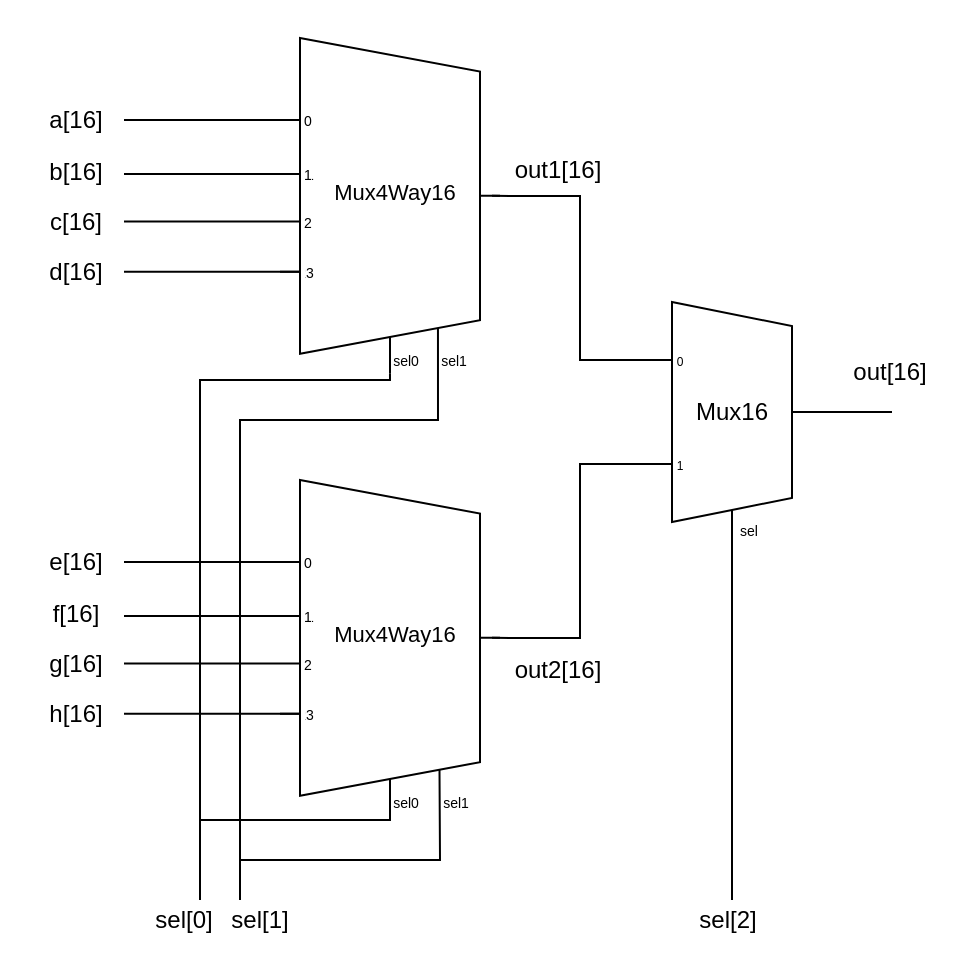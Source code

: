 <mxfile version="24.7.17">
  <diagram name="ページ1" id="kCZ1K9Wbg2DakUKIsbAN">
    <mxGraphModel dx="989" dy="610" grid="1" gridSize="10" guides="1" tooltips="1" connect="1" arrows="1" fold="1" page="1" pageScale="1" pageWidth="827" pageHeight="1169" math="0" shadow="0">
      <root>
        <mxCell id="0" />
        <mxCell id="1" parent="0" />
        <mxCell id="Q2xhgx171ck7sQDFLJzE-88" value="" style="rounded=0;whiteSpace=wrap;html=1;fillColor=none;strokeColor=none;" parent="1" vertex="1">
          <mxGeometry x="110" y="200" width="480" height="480" as="geometry" />
        </mxCell>
        <mxCell id="Q2xhgx171ck7sQDFLJzE-92" value="a[16]" style="text;html=1;align=center;verticalAlign=middle;whiteSpace=wrap;rounded=0;" parent="1" vertex="1">
          <mxGeometry x="128" y="250" width="40" height="20" as="geometry" />
        </mxCell>
        <mxCell id="Q2xhgx171ck7sQDFLJzE-94" value="out1[16]" style="text;html=1;align=center;verticalAlign=middle;whiteSpace=wrap;rounded=0;" parent="1" vertex="1">
          <mxGeometry x="364" y="270" width="50" height="30" as="geometry" />
        </mxCell>
        <mxCell id="Q2xhgx171ck7sQDFLJzE-126" value="" style="group" parent="1" vertex="1" connectable="0">
          <mxGeometry x="456" y="350" width="134" height="277" as="geometry" />
        </mxCell>
        <mxCell id="Q2xhgx171ck7sQDFLJzE-124" value="" style="endArrow=none;html=1;rounded=0;entryX=1;entryY=0.5;entryDx=0;entryDy=-5;entryPerimeter=0;" parent="Q2xhgx171ck7sQDFLJzE-126" target="Q2xhgx171ck7sQDFLJzE-127" edge="1">
          <mxGeometry width="50" height="50" relative="1" as="geometry">
            <mxPoint x="100" y="56" as="sourcePoint" />
            <mxPoint x="70.0" y="55.86" as="targetPoint" />
          </mxGeometry>
        </mxCell>
        <mxCell id="Q2xhgx171ck7sQDFLJzE-125" value="out[16]" style="text;html=1;align=center;verticalAlign=middle;whiteSpace=wrap;rounded=0;" parent="Q2xhgx171ck7sQDFLJzE-126" vertex="1">
          <mxGeometry x="74" y="21" width="50" height="30" as="geometry" />
        </mxCell>
        <mxCell id="Q2xhgx171ck7sQDFLJzE-127" value="Mux" style="shadow=0;dashed=0;align=center;html=1;strokeWidth=1;shape=mxgraph.electrical.abstract.mux2;whiteSpace=wrap;" parent="Q2xhgx171ck7sQDFLJzE-126" vertex="1">
          <mxGeometry x="-20" y="1" width="80" height="120" as="geometry" />
        </mxCell>
        <mxCell id="Q2xhgx171ck7sQDFLJzE-128" value="Mux16" style="text;html=1;align=center;verticalAlign=middle;whiteSpace=wrap;rounded=0;fillColor=default;" parent="Q2xhgx171ck7sQDFLJzE-126" vertex="1">
          <mxGeometry x="-5" y="41" width="50" height="30" as="geometry" />
        </mxCell>
        <mxCell id="Q2xhgx171ck7sQDFLJzE-129" value="sel" style="text;html=1;align=center;verticalAlign=middle;whiteSpace=wrap;rounded=0;fontSize=7;fillColor=default;" parent="Q2xhgx171ck7sQDFLJzE-126" vertex="1">
          <mxGeometry x="21" y="111" width="15" height="10" as="geometry" />
        </mxCell>
        <mxCell id="Q2xhgx171ck7sQDFLJzE-130" value="" style="endArrow=none;html=1;rounded=0;entryX=0.375;entryY=1;entryDx=10;entryDy=0;entryPerimeter=0;" parent="Q2xhgx171ck7sQDFLJzE-126" target="Q2xhgx171ck7sQDFLJzE-127" edge="1">
          <mxGeometry width="50" height="50" relative="1" as="geometry">
            <mxPoint x="20" y="300" as="sourcePoint" />
            <mxPoint x="100" y="130" as="targetPoint" />
            <Array as="points">
              <mxPoint x="20" y="130" />
            </Array>
          </mxGeometry>
        </mxCell>
        <mxCell id="rzP1MXf0zQkx-IqMkT_r-17" value="" style="group" vertex="1" connectable="0" parent="1">
          <mxGeometry x="250" y="219" width="110" height="171" as="geometry" />
        </mxCell>
        <mxCell id="Q2xhgx171ck7sQDFLJzE-110" value="" style="group" parent="rzP1MXf0zQkx-IqMkT_r-17" vertex="1" connectable="0">
          <mxGeometry width="110.0" height="171" as="geometry" />
        </mxCell>
        <mxCell id="Q2xhgx171ck7sQDFLJzE-95" value="Mux" style="shadow=0;dashed=0;align=center;html=1;strokeWidth=1;shape=mxgraph.electrical.abstract.mux2;whiteSpace=wrap;" parent="Q2xhgx171ck7sQDFLJzE-110" vertex="1">
          <mxGeometry width="110.0" height="167.872" as="geometry" />
        </mxCell>
        <mxCell id="Q2xhgx171ck7sQDFLJzE-107" value="Mux4Way16" style="text;html=1;align=center;verticalAlign=middle;whiteSpace=wrap;rounded=0;fillColor=default;fontSize=11;" parent="Q2xhgx171ck7sQDFLJzE-110" vertex="1">
          <mxGeometry x="22.825" y="55.957" width="68.75" height="41.968" as="geometry" />
        </mxCell>
        <mxCell id="Q2xhgx171ck7sQDFLJzE-109" value="sel0" style="text;html=1;align=center;verticalAlign=middle;whiteSpace=wrap;rounded=0;fontSize=7;fillColor=default;" parent="Q2xhgx171ck7sQDFLJzE-110" vertex="1">
          <mxGeometry x="56.1" y="154.32" width="14.3" height="15.68" as="geometry" />
        </mxCell>
        <mxCell id="rzP1MXf0zQkx-IqMkT_r-1" value="" style="endArrow=none;html=1;rounded=0;" edge="1" parent="Q2xhgx171ck7sQDFLJzE-110">
          <mxGeometry width="50" height="50" relative="1" as="geometry">
            <mxPoint x="-78" y="68" as="sourcePoint" />
            <mxPoint x="10" y="68" as="targetPoint" />
          </mxGeometry>
        </mxCell>
        <mxCell id="rzP1MXf0zQkx-IqMkT_r-5" value="0" style="text;html=1;align=center;verticalAlign=middle;whiteSpace=wrap;rounded=0;fontSize=7;fillColor=default;labelBackgroundColor=default;" vertex="1" parent="Q2xhgx171ck7sQDFLJzE-110">
          <mxGeometry x="14.125" y="37.537" height="8.341" as="geometry" />
        </mxCell>
        <mxCell id="rzP1MXf0zQkx-IqMkT_r-9" value="1" style="text;html=1;align=center;verticalAlign=middle;whiteSpace=wrap;rounded=0;fontSize=7;fillColor=default;labelBackgroundColor=default;" vertex="1" parent="Q2xhgx171ck7sQDFLJzE-110">
          <mxGeometry x="15.125" y="64.646" height="8.341" as="geometry" />
        </mxCell>
        <mxCell id="rzP1MXf0zQkx-IqMkT_r-13" value="2" style="text;html=1;align=center;verticalAlign=middle;whiteSpace=wrap;rounded=0;fontSize=7;fillColor=default;labelBackgroundColor=default;" vertex="1" parent="Q2xhgx171ck7sQDFLJzE-110">
          <mxGeometry x="14.125" y="88.545" height="8.341" as="geometry" />
        </mxCell>
        <mxCell id="rzP1MXf0zQkx-IqMkT_r-14" value="3" style="text;html=1;align=center;verticalAlign=middle;whiteSpace=wrap;rounded=0;fontSize=7;fillColor=default;labelBackgroundColor=default;" vertex="1" parent="Q2xhgx171ck7sQDFLJzE-110">
          <mxGeometry x="15.125" y="113.652" height="8.341" as="geometry" />
        </mxCell>
        <mxCell id="rzP1MXf0zQkx-IqMkT_r-16" value="sel1" style="text;html=1;align=center;verticalAlign=middle;whiteSpace=wrap;rounded=0;fontSize=7;fillColor=default;" vertex="1" parent="Q2xhgx171ck7sQDFLJzE-110">
          <mxGeometry x="79.705" y="154.317" width="14.3" height="14.598" as="geometry" />
        </mxCell>
        <mxCell id="rzP1MXf0zQkx-IqMkT_r-11" value="1" style="text;html=1;align=center;verticalAlign=middle;whiteSpace=wrap;rounded=0;fontSize=7;fillColor=default;labelBackgroundColor=default;" vertex="1" parent="rzP1MXf0zQkx-IqMkT_r-17">
          <mxGeometry x="14.125" y="64.646" height="8.341" as="geometry" />
        </mxCell>
        <mxCell id="rzP1MXf0zQkx-IqMkT_r-3" value="" style="endArrow=none;html=1;rounded=0;" edge="1" parent="1">
          <mxGeometry width="50" height="50" relative="1" as="geometry">
            <mxPoint x="172" y="310.756" as="sourcePoint" />
            <mxPoint x="260" y="310.756" as="targetPoint" />
          </mxGeometry>
        </mxCell>
        <mxCell id="rzP1MXf0zQkx-IqMkT_r-26" value="" style="endArrow=none;html=1;rounded=0;" edge="1" parent="1">
          <mxGeometry width="50" height="50" relative="1" as="geometry">
            <mxPoint x="172" y="259.95" as="sourcePoint" />
            <mxPoint x="260" y="259.95" as="targetPoint" />
          </mxGeometry>
        </mxCell>
        <mxCell id="rzP1MXf0zQkx-IqMkT_r-28" value="" style="endArrow=none;html=1;rounded=0;" edge="1" parent="1">
          <mxGeometry width="50" height="50" relative="1" as="geometry">
            <mxPoint x="172" y="335.9" as="sourcePoint" />
            <mxPoint x="260" y="335.9" as="targetPoint" />
          </mxGeometry>
        </mxCell>
        <mxCell id="rzP1MXf0zQkx-IqMkT_r-29" value="" style="endArrow=none;html=1;rounded=0;entryX=0;entryY=0.217;entryDx=0;entryDy=3;entryPerimeter=0;" edge="1" parent="1" target="Q2xhgx171ck7sQDFLJzE-127">
          <mxGeometry width="50" height="50" relative="1" as="geometry">
            <mxPoint x="356" y="297.93" as="sourcePoint" />
            <mxPoint x="396" y="297.93" as="targetPoint" />
            <Array as="points">
              <mxPoint x="400" y="298" />
              <mxPoint x="400" y="380" />
            </Array>
          </mxGeometry>
        </mxCell>
        <mxCell id="rzP1MXf0zQkx-IqMkT_r-31" value="b[16]" style="text;html=1;align=center;verticalAlign=middle;whiteSpace=wrap;rounded=0;" vertex="1" parent="1">
          <mxGeometry x="128" y="276" width="40" height="20" as="geometry" />
        </mxCell>
        <mxCell id="rzP1MXf0zQkx-IqMkT_r-32" value="c[16]" style="text;html=1;align=center;verticalAlign=middle;whiteSpace=wrap;rounded=0;" vertex="1" parent="1">
          <mxGeometry x="128" y="301" width="40" height="20" as="geometry" />
        </mxCell>
        <mxCell id="rzP1MXf0zQkx-IqMkT_r-33" value="d[16]" style="text;html=1;align=center;verticalAlign=middle;whiteSpace=wrap;rounded=0;" vertex="1" parent="1">
          <mxGeometry x="128" y="326" width="40" height="20" as="geometry" />
        </mxCell>
        <mxCell id="rzP1MXf0zQkx-IqMkT_r-55" value="e[16]" style="text;html=1;align=center;verticalAlign=middle;whiteSpace=wrap;rounded=0;" vertex="1" parent="1">
          <mxGeometry x="128" y="471" width="40" height="20" as="geometry" />
        </mxCell>
        <mxCell id="rzP1MXf0zQkx-IqMkT_r-56" value="" style="group" vertex="1" connectable="0" parent="1">
          <mxGeometry x="250" y="440" width="110" height="171" as="geometry" />
        </mxCell>
        <mxCell id="rzP1MXf0zQkx-IqMkT_r-57" value="" style="group" vertex="1" connectable="0" parent="rzP1MXf0zQkx-IqMkT_r-56">
          <mxGeometry width="110.0" height="171" as="geometry" />
        </mxCell>
        <mxCell id="rzP1MXf0zQkx-IqMkT_r-58" value="Mux" style="shadow=0;dashed=0;align=center;html=1;strokeWidth=1;shape=mxgraph.electrical.abstract.mux2;whiteSpace=wrap;" vertex="1" parent="rzP1MXf0zQkx-IqMkT_r-57">
          <mxGeometry width="110.0" height="167.872" as="geometry" />
        </mxCell>
        <mxCell id="rzP1MXf0zQkx-IqMkT_r-59" value="Mux4Way16" style="text;html=1;align=center;verticalAlign=middle;whiteSpace=wrap;rounded=0;fillColor=default;fontSize=11;" vertex="1" parent="rzP1MXf0zQkx-IqMkT_r-57">
          <mxGeometry x="22.825" y="55.957" width="68.75" height="41.968" as="geometry" />
        </mxCell>
        <mxCell id="rzP1MXf0zQkx-IqMkT_r-60" value="sel0" style="text;html=1;align=center;verticalAlign=middle;whiteSpace=wrap;rounded=0;fontSize=7;fillColor=default;" vertex="1" parent="rzP1MXf0zQkx-IqMkT_r-57">
          <mxGeometry x="56.1" y="154.32" width="14.3" height="15.68" as="geometry" />
        </mxCell>
        <mxCell id="rzP1MXf0zQkx-IqMkT_r-61" value="" style="endArrow=none;html=1;rounded=0;" edge="1" parent="rzP1MXf0zQkx-IqMkT_r-57">
          <mxGeometry width="50" height="50" relative="1" as="geometry">
            <mxPoint x="-78" y="68" as="sourcePoint" />
            <mxPoint x="10" y="68" as="targetPoint" />
          </mxGeometry>
        </mxCell>
        <mxCell id="rzP1MXf0zQkx-IqMkT_r-62" value="0" style="text;html=1;align=center;verticalAlign=middle;whiteSpace=wrap;rounded=0;fontSize=7;fillColor=default;labelBackgroundColor=default;" vertex="1" parent="rzP1MXf0zQkx-IqMkT_r-57">
          <mxGeometry x="14.125" y="37.537" height="8.341" as="geometry" />
        </mxCell>
        <mxCell id="rzP1MXf0zQkx-IqMkT_r-63" value="1" style="text;html=1;align=center;verticalAlign=middle;whiteSpace=wrap;rounded=0;fontSize=7;fillColor=default;labelBackgroundColor=default;" vertex="1" parent="rzP1MXf0zQkx-IqMkT_r-57">
          <mxGeometry x="15.125" y="64.646" height="8.341" as="geometry" />
        </mxCell>
        <mxCell id="rzP1MXf0zQkx-IqMkT_r-64" value="2" style="text;html=1;align=center;verticalAlign=middle;whiteSpace=wrap;rounded=0;fontSize=7;fillColor=default;labelBackgroundColor=default;" vertex="1" parent="rzP1MXf0zQkx-IqMkT_r-57">
          <mxGeometry x="14.125" y="88.545" height="8.341" as="geometry" />
        </mxCell>
        <mxCell id="rzP1MXf0zQkx-IqMkT_r-65" value="3" style="text;html=1;align=center;verticalAlign=middle;whiteSpace=wrap;rounded=0;fontSize=7;fillColor=default;labelBackgroundColor=default;" vertex="1" parent="rzP1MXf0zQkx-IqMkT_r-57">
          <mxGeometry x="15.125" y="113.652" height="8.341" as="geometry" />
        </mxCell>
        <mxCell id="rzP1MXf0zQkx-IqMkT_r-67" value="sel1" style="text;html=1;align=center;verticalAlign=middle;whiteSpace=wrap;rounded=0;fontSize=7;fillColor=default;" vertex="1" parent="rzP1MXf0zQkx-IqMkT_r-57">
          <mxGeometry x="80.705" y="154.317" width="14.3" height="14.598" as="geometry" />
        </mxCell>
        <mxCell id="rzP1MXf0zQkx-IqMkT_r-68" value="1" style="text;html=1;align=center;verticalAlign=middle;whiteSpace=wrap;rounded=0;fontSize=7;fillColor=default;labelBackgroundColor=default;" vertex="1" parent="rzP1MXf0zQkx-IqMkT_r-56">
          <mxGeometry x="14.125" y="64.646" height="8.341" as="geometry" />
        </mxCell>
        <mxCell id="rzP1MXf0zQkx-IqMkT_r-69" value="" style="endArrow=none;html=1;rounded=0;" edge="1" parent="1">
          <mxGeometry width="50" height="50" relative="1" as="geometry">
            <mxPoint x="172" y="531.756" as="sourcePoint" />
            <mxPoint x="260" y="531.756" as="targetPoint" />
          </mxGeometry>
        </mxCell>
        <mxCell id="rzP1MXf0zQkx-IqMkT_r-70" value="" style="endArrow=none;html=1;rounded=0;" edge="1" parent="1">
          <mxGeometry width="50" height="50" relative="1" as="geometry">
            <mxPoint x="172" y="480.95" as="sourcePoint" />
            <mxPoint x="260" y="480.95" as="targetPoint" />
          </mxGeometry>
        </mxCell>
        <mxCell id="rzP1MXf0zQkx-IqMkT_r-71" value="" style="endArrow=none;html=1;rounded=0;" edge="1" parent="1">
          <mxGeometry width="50" height="50" relative="1" as="geometry">
            <mxPoint x="172" y="556.9" as="sourcePoint" />
            <mxPoint x="260" y="556.9" as="targetPoint" />
          </mxGeometry>
        </mxCell>
        <mxCell id="rzP1MXf0zQkx-IqMkT_r-72" value="" style="endArrow=none;html=1;rounded=0;entryX=0;entryY=0.65;entryDx=0;entryDy=3;entryPerimeter=0;" edge="1" parent="1" target="Q2xhgx171ck7sQDFLJzE-127">
          <mxGeometry width="50" height="50" relative="1" as="geometry">
            <mxPoint x="356" y="518.93" as="sourcePoint" />
            <mxPoint x="396" y="518.93" as="targetPoint" />
            <Array as="points">
              <mxPoint x="400" y="519" />
              <mxPoint x="400" y="432" />
            </Array>
          </mxGeometry>
        </mxCell>
        <mxCell id="rzP1MXf0zQkx-IqMkT_r-73" value="f[16]" style="text;html=1;align=center;verticalAlign=middle;whiteSpace=wrap;rounded=0;" vertex="1" parent="1">
          <mxGeometry x="128" y="497" width="40" height="20" as="geometry" />
        </mxCell>
        <mxCell id="rzP1MXf0zQkx-IqMkT_r-74" value="g[16]" style="text;html=1;align=center;verticalAlign=middle;whiteSpace=wrap;rounded=0;" vertex="1" parent="1">
          <mxGeometry x="128" y="522" width="40" height="20" as="geometry" />
        </mxCell>
        <mxCell id="rzP1MXf0zQkx-IqMkT_r-75" value="h[16]" style="text;html=1;align=center;verticalAlign=middle;whiteSpace=wrap;rounded=0;" vertex="1" parent="1">
          <mxGeometry x="128" y="547" width="40" height="20" as="geometry" />
        </mxCell>
        <mxCell id="rzP1MXf0zQkx-IqMkT_r-76" value="" style="endArrow=none;html=1;rounded=0;entryX=0.409;entryY=1;entryDx=10;entryDy=0;entryPerimeter=0;" edge="1" parent="1" target="Q2xhgx171ck7sQDFLJzE-95">
          <mxGeometry width="50" height="50" relative="1" as="geometry">
            <mxPoint x="210" y="650" as="sourcePoint" />
            <mxPoint x="300" y="390" as="targetPoint" />
            <Array as="points">
              <mxPoint x="210" y="390" />
              <mxPoint x="305" y="390" />
            </Array>
          </mxGeometry>
        </mxCell>
        <mxCell id="rzP1MXf0zQkx-IqMkT_r-77" value="" style="endArrow=none;html=1;rounded=0;entryX=0.718;entryY=0.864;entryDx=0;entryDy=0;entryPerimeter=0;" edge="1" parent="1" target="Q2xhgx171ck7sQDFLJzE-95">
          <mxGeometry width="50" height="50" relative="1" as="geometry">
            <mxPoint x="230" y="650" as="sourcePoint" />
            <mxPoint x="329" y="370" as="targetPoint" />
            <Array as="points">
              <mxPoint x="230" y="410" />
              <mxPoint x="329" y="410" />
            </Array>
          </mxGeometry>
        </mxCell>
        <mxCell id="rzP1MXf0zQkx-IqMkT_r-78" value="" style="endArrow=none;html=1;rounded=0;entryX=0.5;entryY=0.998;entryDx=0;entryDy=0;entryPerimeter=0;" edge="1" parent="1" target="rzP1MXf0zQkx-IqMkT_r-58">
          <mxGeometry width="50" height="50" relative="1" as="geometry">
            <mxPoint x="210" y="610" as="sourcePoint" />
            <mxPoint x="305" y="610" as="targetPoint" />
            <Array as="points">
              <mxPoint x="305" y="610" />
            </Array>
          </mxGeometry>
        </mxCell>
        <mxCell id="rzP1MXf0zQkx-IqMkT_r-79" value="" style="endArrow=none;html=1;rounded=0;entryX=0.725;entryY=0.864;entryDx=0;entryDy=0;entryPerimeter=0;" edge="1" parent="1" target="rzP1MXf0zQkx-IqMkT_r-58">
          <mxGeometry width="50" height="50" relative="1" as="geometry">
            <mxPoint x="230" y="630" as="sourcePoint" />
            <mxPoint x="329" y="618" as="targetPoint" />
            <Array as="points">
              <mxPoint x="330" y="630" />
            </Array>
          </mxGeometry>
        </mxCell>
        <mxCell id="rzP1MXf0zQkx-IqMkT_r-83" value="sel[0]" style="text;html=1;align=center;verticalAlign=middle;whiteSpace=wrap;rounded=0;" vertex="1" parent="1">
          <mxGeometry x="187" y="650" width="30" height="20" as="geometry" />
        </mxCell>
        <mxCell id="rzP1MXf0zQkx-IqMkT_r-84" value="sel[1]" style="text;html=1;align=center;verticalAlign=middle;whiteSpace=wrap;rounded=0;" vertex="1" parent="1">
          <mxGeometry x="225" y="650" width="30" height="20" as="geometry" />
        </mxCell>
        <mxCell id="rzP1MXf0zQkx-IqMkT_r-85" value="sel[2]" style="text;html=1;align=center;verticalAlign=middle;whiteSpace=wrap;rounded=0;" vertex="1" parent="1">
          <mxGeometry x="459" y="650" width="30" height="20" as="geometry" />
        </mxCell>
        <mxCell id="rzP1MXf0zQkx-IqMkT_r-87" value="out2[16]" style="text;html=1;align=center;verticalAlign=middle;whiteSpace=wrap;rounded=0;" vertex="1" parent="1">
          <mxGeometry x="364" y="520" width="50" height="30" as="geometry" />
        </mxCell>
      </root>
    </mxGraphModel>
  </diagram>
</mxfile>
